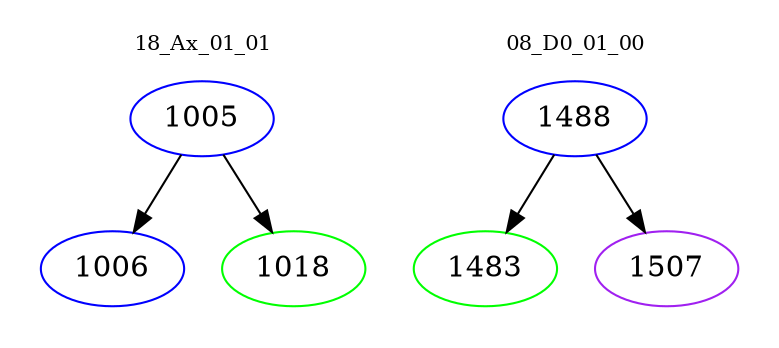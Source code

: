 digraph{
subgraph cluster_0 {
color = white
label = "18_Ax_01_01";
fontsize=10;
T0_1005 [label="1005", color="blue"]
T0_1005 -> T0_1006 [color="black"]
T0_1006 [label="1006", color="blue"]
T0_1005 -> T0_1018 [color="black"]
T0_1018 [label="1018", color="green"]
}
subgraph cluster_1 {
color = white
label = "08_D0_01_00";
fontsize=10;
T1_1488 [label="1488", color="blue"]
T1_1488 -> T1_1483 [color="black"]
T1_1483 [label="1483", color="green"]
T1_1488 -> T1_1507 [color="black"]
T1_1507 [label="1507", color="purple"]
}
}
